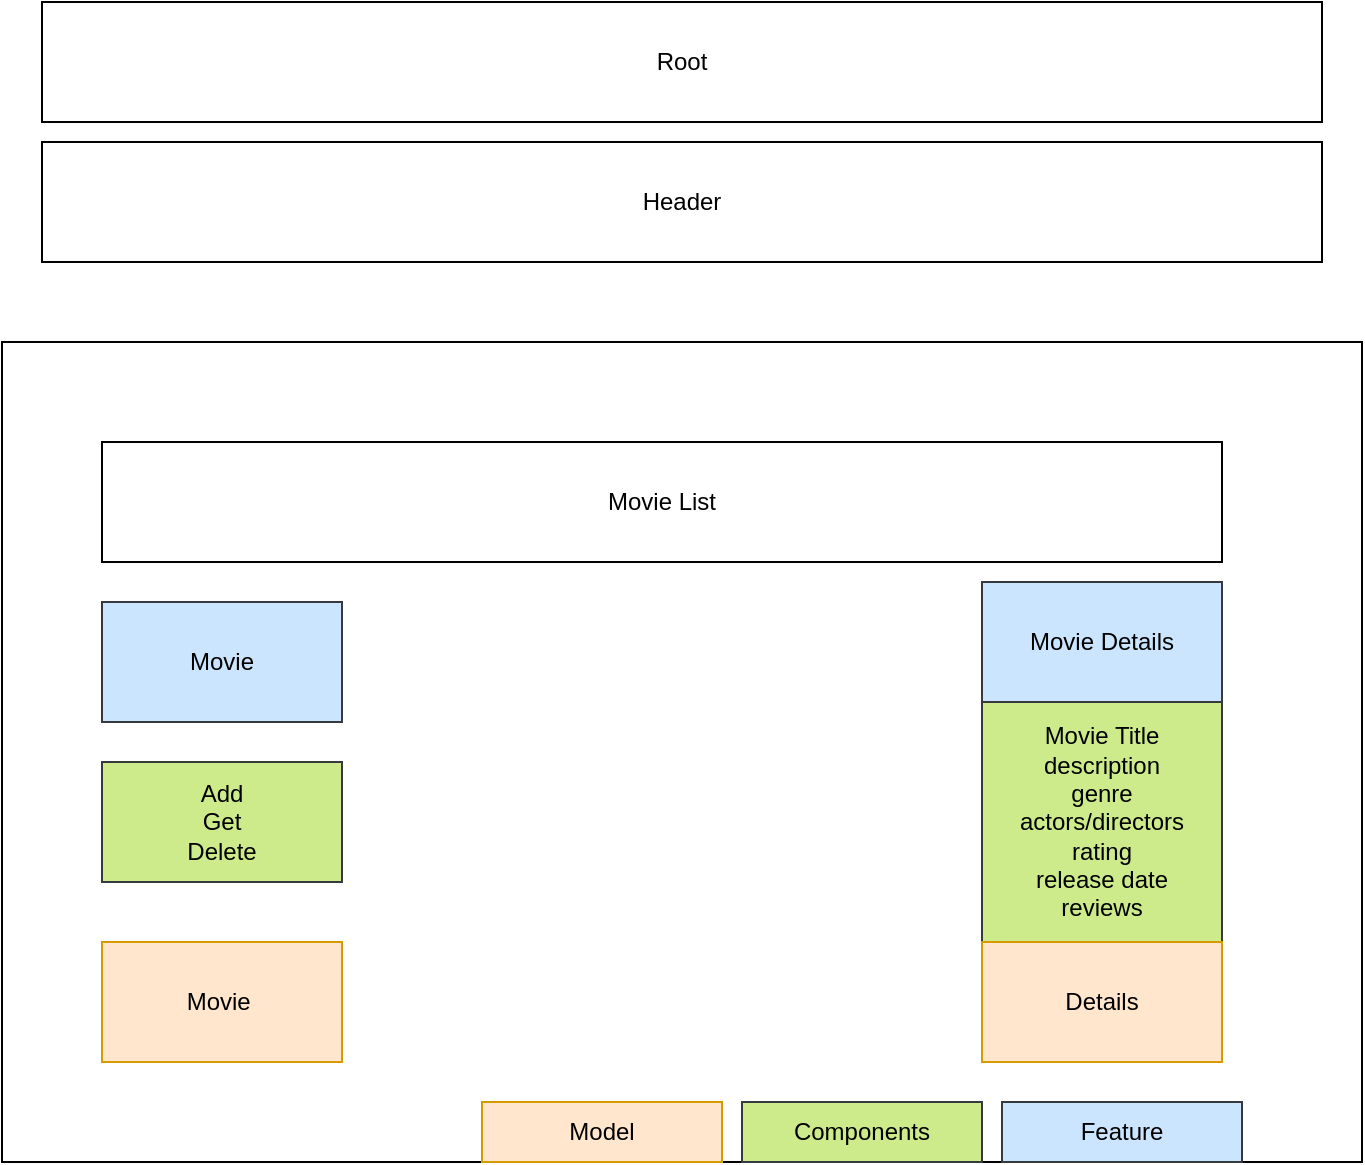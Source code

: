 <mxfile version="14.6.10" type="github">
  <diagram id="w9oiRjePcp_sfF_QTToV" name="Page-1">
    <mxGraphModel dx="946" dy="588" grid="1" gridSize="10" guides="1" tooltips="1" connect="1" arrows="1" fold="1" page="1" pageScale="1" pageWidth="850" pageHeight="1100" math="0" shadow="0">
      <root>
        <mxCell id="0" />
        <mxCell id="1" parent="0" />
        <mxCell id="x6_tpjwbdZrevF93otR9-1" value="Root" style="rounded=0;whiteSpace=wrap;html=1;" vertex="1" parent="1">
          <mxGeometry x="110" y="20" width="640" height="60" as="geometry" />
        </mxCell>
        <mxCell id="x6_tpjwbdZrevF93otR9-7" value="" style="rounded=0;whiteSpace=wrap;html=1;" vertex="1" parent="1">
          <mxGeometry x="360" y="270" width="120" height="60" as="geometry" />
        </mxCell>
        <mxCell id="x6_tpjwbdZrevF93otR9-8" value="&lt;span style=&quot;color: rgba(0 , 0 , 0 , 0) ; font-family: monospace ; font-size: 0px&quot;&gt;%3CmxGraphModel%3E%3Croot%3E%3CmxCell%20id%3D%220%22%2F%3E%3CmxCell%20id%3D%221%22%20parent%3D%220%22%2F%3E%3CmxCell%20id%3D%222%22%20value%3D%22Movie%20List%22%20style%3D%22rounded%3D0%3BwhiteSpace%3Dwrap%3Bhtml%3D1%3B%22%20vertex%3D%221%22%20parent%3D%221%22%3E%3CmxGeometry%20x%3D%22140%22%20y%3D%22240%22%20width%3D%22120%22%20height%3D%2260%22%20as%3D%22geometry%22%2F%3E%3C%2FmxCell%3E%3C%2Froot%3E%3C%2FmxGraphModel%3E&lt;/span&gt;" style="rounded=0;whiteSpace=wrap;html=1;" vertex="1" parent="1">
          <mxGeometry x="90" y="190" width="680" height="410" as="geometry" />
        </mxCell>
        <mxCell id="x6_tpjwbdZrevF93otR9-11" value="Movie List" style="rounded=0;whiteSpace=wrap;html=1;" vertex="1" parent="1">
          <mxGeometry x="140" y="240" width="560" height="60" as="geometry" />
        </mxCell>
        <mxCell id="x6_tpjwbdZrevF93otR9-12" value="Header" style="rounded=0;whiteSpace=wrap;html=1;" vertex="1" parent="1">
          <mxGeometry x="110" y="90" width="640" height="60" as="geometry" />
        </mxCell>
        <mxCell id="x6_tpjwbdZrevF93otR9-13" value="Movie" style="rounded=0;whiteSpace=wrap;html=1;fillColor=#cce5ff;strokeColor=#36393d;" vertex="1" parent="1">
          <mxGeometry x="140" y="320" width="120" height="60" as="geometry" />
        </mxCell>
        <mxCell id="x6_tpjwbdZrevF93otR9-15" value="Add&lt;br&gt;Get&lt;br&gt;Delete&lt;br&gt;" style="rounded=0;whiteSpace=wrap;html=1;fillColor=#cdeb8b;strokeColor=#36393d;" vertex="1" parent="1">
          <mxGeometry x="140" y="400" width="120" height="60" as="geometry" />
        </mxCell>
        <mxCell id="x6_tpjwbdZrevF93otR9-17" value="Movie Title&lt;br&gt;description&lt;br&gt;genre&lt;br&gt;actors/directors&lt;br&gt;rating&lt;br&gt;release date&lt;br&gt;reviews" style="rounded=0;whiteSpace=wrap;html=1;fillColor=#cdeb8b;strokeColor=#36393d;" vertex="1" parent="1">
          <mxGeometry x="580" y="345" width="120" height="170" as="geometry" />
        </mxCell>
        <mxCell id="x6_tpjwbdZrevF93otR9-18" value="Movie Details" style="rounded=0;whiteSpace=wrap;html=1;fillColor=#cce5ff;strokeColor=#36393d;" vertex="1" parent="1">
          <mxGeometry x="580" y="310" width="120" height="60" as="geometry" />
        </mxCell>
        <mxCell id="x6_tpjwbdZrevF93otR9-19" value="Movie&amp;nbsp;" style="rounded=0;whiteSpace=wrap;html=1;fillColor=#ffe6cc;strokeColor=#d79b00;" vertex="1" parent="1">
          <mxGeometry x="140" y="490" width="120" height="60" as="geometry" />
        </mxCell>
        <mxCell id="x6_tpjwbdZrevF93otR9-20" value="Details" style="rounded=0;whiteSpace=wrap;html=1;fillColor=#ffe6cc;strokeColor=#d79b00;" vertex="1" parent="1">
          <mxGeometry x="580" y="490" width="120" height="60" as="geometry" />
        </mxCell>
        <mxCell id="x6_tpjwbdZrevF93otR9-21" value="Model" style="rounded=0;whiteSpace=wrap;html=1;fillColor=#ffe6cc;strokeColor=#d79b00;" vertex="1" parent="1">
          <mxGeometry x="330" y="570" width="120" height="30" as="geometry" />
        </mxCell>
        <mxCell id="x6_tpjwbdZrevF93otR9-23" value="Components" style="rounded=0;whiteSpace=wrap;html=1;fillColor=#cdeb8b;strokeColor=#36393d;" vertex="1" parent="1">
          <mxGeometry x="460" y="570" width="120" height="30" as="geometry" />
        </mxCell>
        <mxCell id="x6_tpjwbdZrevF93otR9-24" value="Feature" style="rounded=0;whiteSpace=wrap;html=1;fillColor=#cce5ff;strokeColor=#36393d;" vertex="1" parent="1">
          <mxGeometry x="590" y="570" width="120" height="30" as="geometry" />
        </mxCell>
      </root>
    </mxGraphModel>
  </diagram>
</mxfile>
